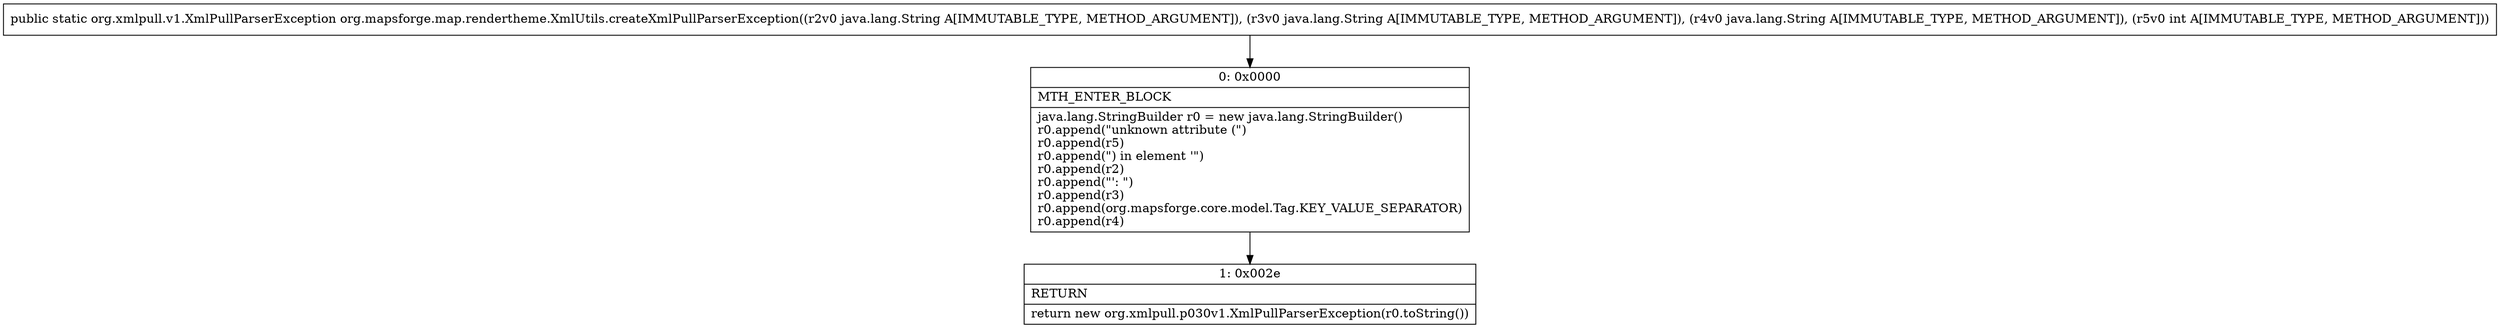 digraph "CFG fororg.mapsforge.map.rendertheme.XmlUtils.createXmlPullParserException(Ljava\/lang\/String;Ljava\/lang\/String;Ljava\/lang\/String;I)Lorg\/xmlpull\/v1\/XmlPullParserException;" {
Node_0 [shape=record,label="{0\:\ 0x0000|MTH_ENTER_BLOCK\l|java.lang.StringBuilder r0 = new java.lang.StringBuilder()\lr0.append(\"unknown attribute (\")\lr0.append(r5)\lr0.append(\") in element '\")\lr0.append(r2)\lr0.append(\"': \")\lr0.append(r3)\lr0.append(org.mapsforge.core.model.Tag.KEY_VALUE_SEPARATOR)\lr0.append(r4)\l}"];
Node_1 [shape=record,label="{1\:\ 0x002e|RETURN\l|return new org.xmlpull.p030v1.XmlPullParserException(r0.toString())\l}"];
MethodNode[shape=record,label="{public static org.xmlpull.v1.XmlPullParserException org.mapsforge.map.rendertheme.XmlUtils.createXmlPullParserException((r2v0 java.lang.String A[IMMUTABLE_TYPE, METHOD_ARGUMENT]), (r3v0 java.lang.String A[IMMUTABLE_TYPE, METHOD_ARGUMENT]), (r4v0 java.lang.String A[IMMUTABLE_TYPE, METHOD_ARGUMENT]), (r5v0 int A[IMMUTABLE_TYPE, METHOD_ARGUMENT])) }"];
MethodNode -> Node_0;
Node_0 -> Node_1;
}

